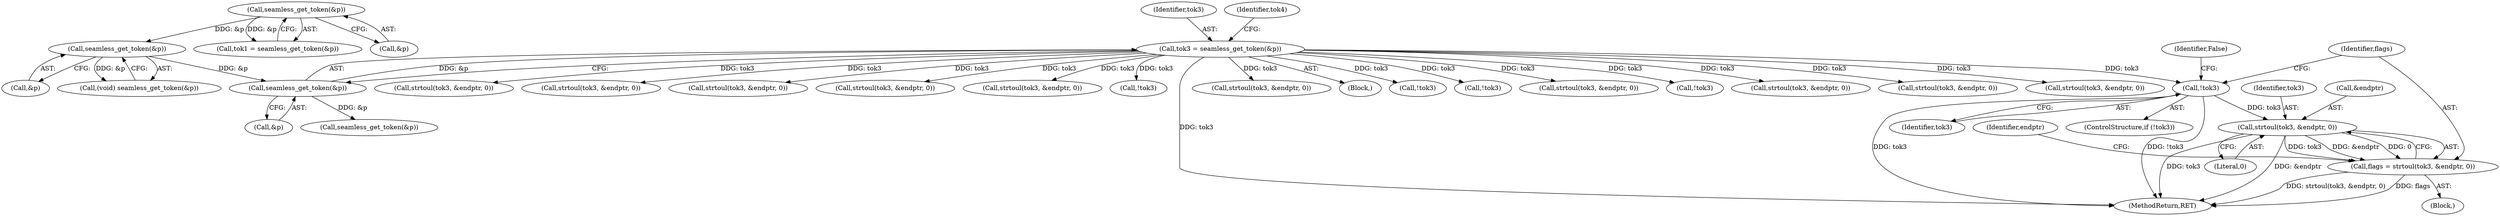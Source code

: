 digraph "0_rdesktop_4dca546d04321a610c1835010b5dad85163b65e1_14@pointer" {
"1000867" [label="(Call,strtoul(tok3, &endptr, 0))"];
"1000861" [label="(Call,!tok3)"];
"1000141" [label="(Call,tok3 = seamless_get_token(&p))"];
"1000143" [label="(Call,seamless_get_token(&p))"];
"1000138" [label="(Call,seamless_get_token(&p))"];
"1000133" [label="(Call,seamless_get_token(&p))"];
"1000865" [label="(Call,flags = strtoul(tok3, &endptr, 0))"];
"1000142" [label="(Identifier,tok3)"];
"1000785" [label="(Call,!tok3)"];
"1000464" [label="(Call,strtoul(tok3, &endptr, 0))"];
"1000759" [label="(Call,!tok3)"];
"1000868" [label="(Identifier,tok3)"];
"1000251" [label="(Call,strtoul(tok3, &endptr, 0))"];
"1000660" [label="(Call,strtoul(tok3, &endptr, 0))"];
"1000148" [label="(Call,seamless_get_token(&p))"];
"1000144" [label="(Call,&p)"];
"1000867" [label="(Call,strtoul(tok3, &endptr, 0))"];
"1000860" [label="(ControlStructure,if (!tok3))"];
"1000290" [label="(Call,strtoul(tok3, &endptr, 0))"];
"1000864" [label="(Identifier,False)"];
"1000608" [label="(Call,strtoul(tok3, &endptr, 0))"];
"1000871" [label="(Literal,0)"];
"1000701" [label="(Call,strtoul(tok3, &endptr, 0))"];
"1000859" [label="(Block,)"];
"1000865" [label="(Call,flags = strtoul(tok3, &endptr, 0))"];
"1000139" [label="(Call,&p)"];
"1000334" [label="(Call,strtoul(tok3, &endptr, 0))"];
"1000907" [label="(MethodReturn,RET)"];
"1000143" [label="(Call,seamless_get_token(&p))"];
"1000136" [label="(Call,(void) seamless_get_token(&p))"];
"1000862" [label="(Identifier,tok3)"];
"1000874" [label="(Identifier,endptr)"];
"1000131" [label="(Call,tok1 = seamless_get_token(&p))"];
"1000869" [label="(Call,&endptr)"];
"1000133" [label="(Call,seamless_get_token(&p))"];
"1000186" [label="(Call,strtoul(tok3, &endptr, 0))"];
"1000841" [label="(Call,strtoul(tok3, &endptr, 0))"];
"1000886" [label="(Call,!tok3)"];
"1000521" [label="(Call,strtoul(tok3, &endptr, 0))"];
"1000861" [label="(Call,!tok3)"];
"1000141" [label="(Call,tok3 = seamless_get_token(&p))"];
"1000104" [label="(Block,)"];
"1000134" [label="(Call,&p)"];
"1000809" [label="(Call,!tok3)"];
"1000138" [label="(Call,seamless_get_token(&p))"];
"1000147" [label="(Identifier,tok4)"];
"1000866" [label="(Identifier,flags)"];
"1000867" -> "1000865"  [label="AST: "];
"1000867" -> "1000871"  [label="CFG: "];
"1000868" -> "1000867"  [label="AST: "];
"1000869" -> "1000867"  [label="AST: "];
"1000871" -> "1000867"  [label="AST: "];
"1000865" -> "1000867"  [label="CFG: "];
"1000867" -> "1000907"  [label="DDG: tok3"];
"1000867" -> "1000907"  [label="DDG: &endptr"];
"1000867" -> "1000865"  [label="DDG: tok3"];
"1000867" -> "1000865"  [label="DDG: &endptr"];
"1000867" -> "1000865"  [label="DDG: 0"];
"1000861" -> "1000867"  [label="DDG: tok3"];
"1000861" -> "1000860"  [label="AST: "];
"1000861" -> "1000862"  [label="CFG: "];
"1000862" -> "1000861"  [label="AST: "];
"1000864" -> "1000861"  [label="CFG: "];
"1000866" -> "1000861"  [label="CFG: "];
"1000861" -> "1000907"  [label="DDG: tok3"];
"1000861" -> "1000907"  [label="DDG: !tok3"];
"1000141" -> "1000861"  [label="DDG: tok3"];
"1000141" -> "1000104"  [label="AST: "];
"1000141" -> "1000143"  [label="CFG: "];
"1000142" -> "1000141"  [label="AST: "];
"1000143" -> "1000141"  [label="AST: "];
"1000147" -> "1000141"  [label="CFG: "];
"1000141" -> "1000907"  [label="DDG: tok3"];
"1000143" -> "1000141"  [label="DDG: &p"];
"1000141" -> "1000186"  [label="DDG: tok3"];
"1000141" -> "1000251"  [label="DDG: tok3"];
"1000141" -> "1000290"  [label="DDG: tok3"];
"1000141" -> "1000334"  [label="DDG: tok3"];
"1000141" -> "1000464"  [label="DDG: tok3"];
"1000141" -> "1000521"  [label="DDG: tok3"];
"1000141" -> "1000608"  [label="DDG: tok3"];
"1000141" -> "1000660"  [label="DDG: tok3"];
"1000141" -> "1000701"  [label="DDG: tok3"];
"1000141" -> "1000759"  [label="DDG: tok3"];
"1000141" -> "1000785"  [label="DDG: tok3"];
"1000141" -> "1000809"  [label="DDG: tok3"];
"1000141" -> "1000841"  [label="DDG: tok3"];
"1000141" -> "1000886"  [label="DDG: tok3"];
"1000143" -> "1000144"  [label="CFG: "];
"1000144" -> "1000143"  [label="AST: "];
"1000138" -> "1000143"  [label="DDG: &p"];
"1000143" -> "1000148"  [label="DDG: &p"];
"1000138" -> "1000136"  [label="AST: "];
"1000138" -> "1000139"  [label="CFG: "];
"1000139" -> "1000138"  [label="AST: "];
"1000136" -> "1000138"  [label="CFG: "];
"1000138" -> "1000136"  [label="DDG: &p"];
"1000133" -> "1000138"  [label="DDG: &p"];
"1000133" -> "1000131"  [label="AST: "];
"1000133" -> "1000134"  [label="CFG: "];
"1000134" -> "1000133"  [label="AST: "];
"1000131" -> "1000133"  [label="CFG: "];
"1000133" -> "1000131"  [label="DDG: &p"];
"1000865" -> "1000859"  [label="AST: "];
"1000866" -> "1000865"  [label="AST: "];
"1000874" -> "1000865"  [label="CFG: "];
"1000865" -> "1000907"  [label="DDG: flags"];
"1000865" -> "1000907"  [label="DDG: strtoul(tok3, &endptr, 0)"];
}
